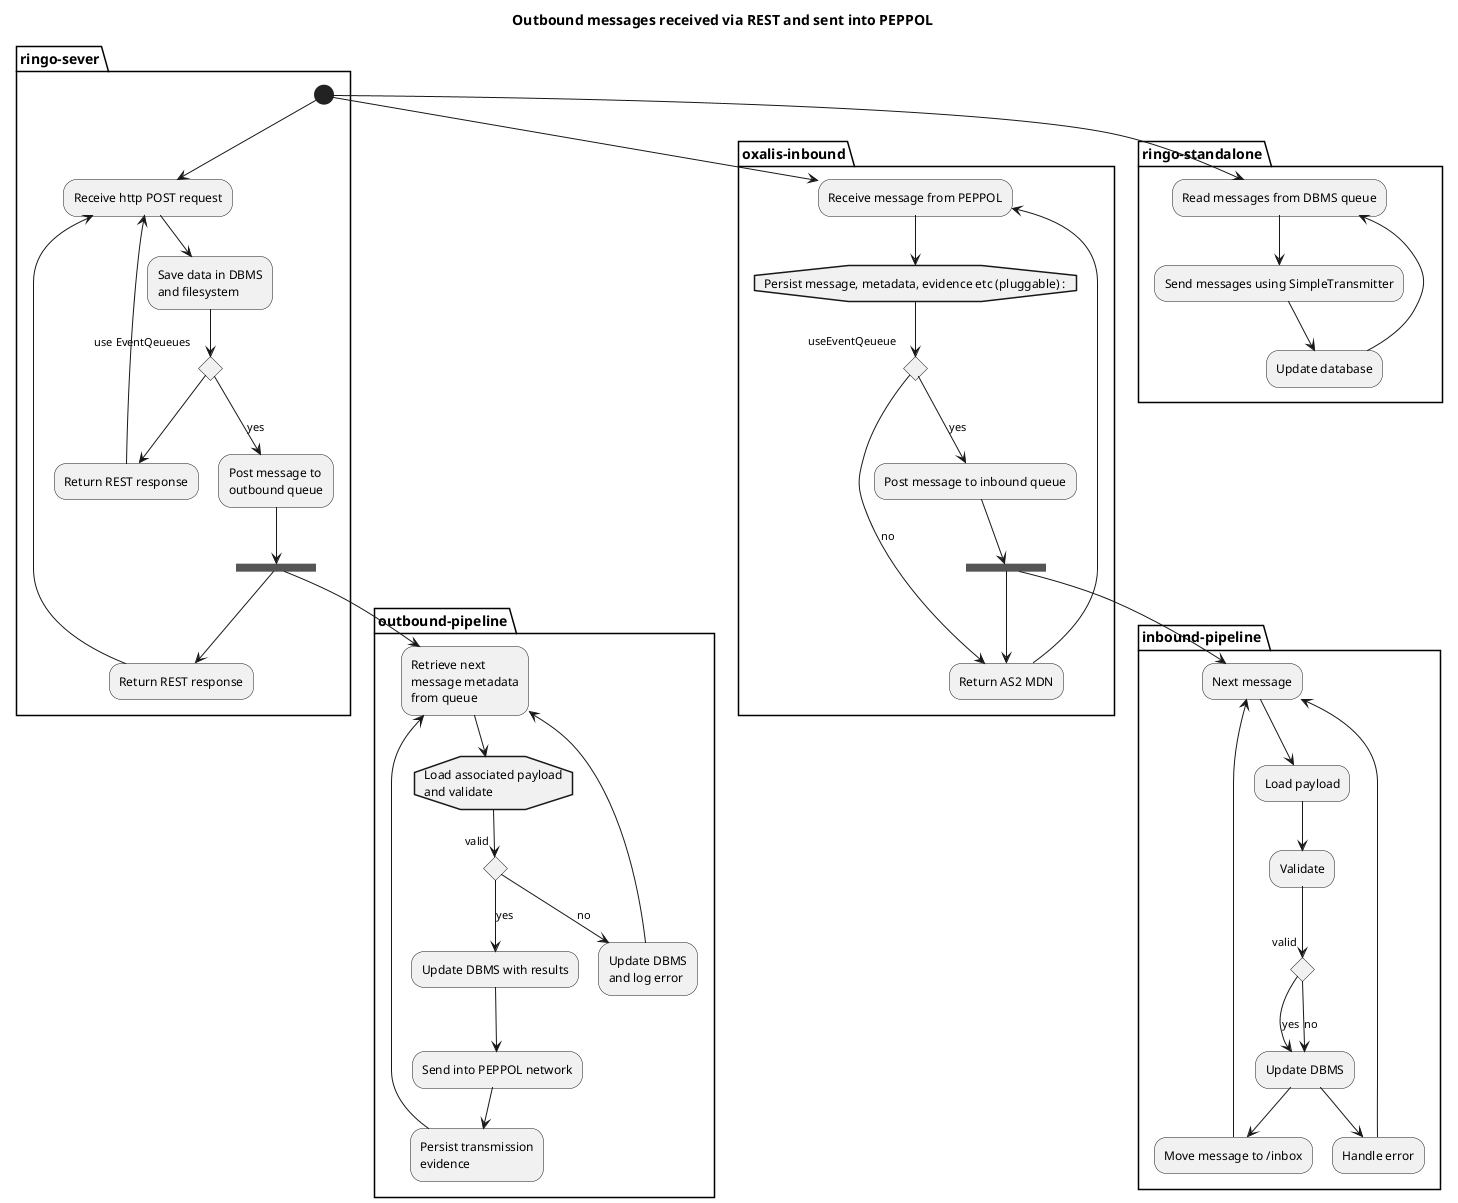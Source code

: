 @startuml
title Outbound messages received via REST and sent into PEPPOL
partition ringo-sever {
    (*) --> "Receive http POST request" as RR
    --> "Save data in DBMS
            and filesystem"
    if "use EventQeueues" then
        --> [yes] "Post message to
            outbound queue"
        --> === S1 ===
        --> "Return REST response"
        --> RR
    else
        --> "Return REST response"  as RRR
        --> RR
    end if        
}

skinparam {
    activityShape<<x>> octagon
}
partition outbound-pipeline {
    === S1 === -->   "Retrieve next\nmessage metadata\nfrom queue" AS QR
    --> "Load associated payload\nand validate" <<x>>
    if "valid" then
        --> [yes] "Update DBMS with results"
        --> Send into PEPPOL network
        --> Persist transmission\nevidence
        --> QR
    else
        --> [no] "Update DBMS\nand log error"
        --> QR
    end if

}

partition oxalis-inbound {
  (*) --> "Receive message from PEPPOL" as RP
  --> Persist message, metadata, evidence etc (pluggable) : <<x>>
  if "useEventQeueue" then
    --> [yes] Post message to inbound queue
    --> === S2 ===
    --> "Return AS2 MDN" as RMDN
else
    --> [no] RMDN
end if
  --> RP
}
partition inbound-pipeline {
    === S2 === --> "Next message" as NM
    --> Load payload
    --> Validate
    if "valid" then
        --> [yes] "Update DBMS"
        --> Move message to /inbox
        --> NM
    else
        --> [no] "Update DBMS"
        --> Handle error
        --> NM
    end if
}

partition ringo-standalone {
    (*) --> "Read messages from DBMS queue" AS RM
    --> Send messages using SimpleTransmitter
    --> Update database
    --> RM
}

@enduml
